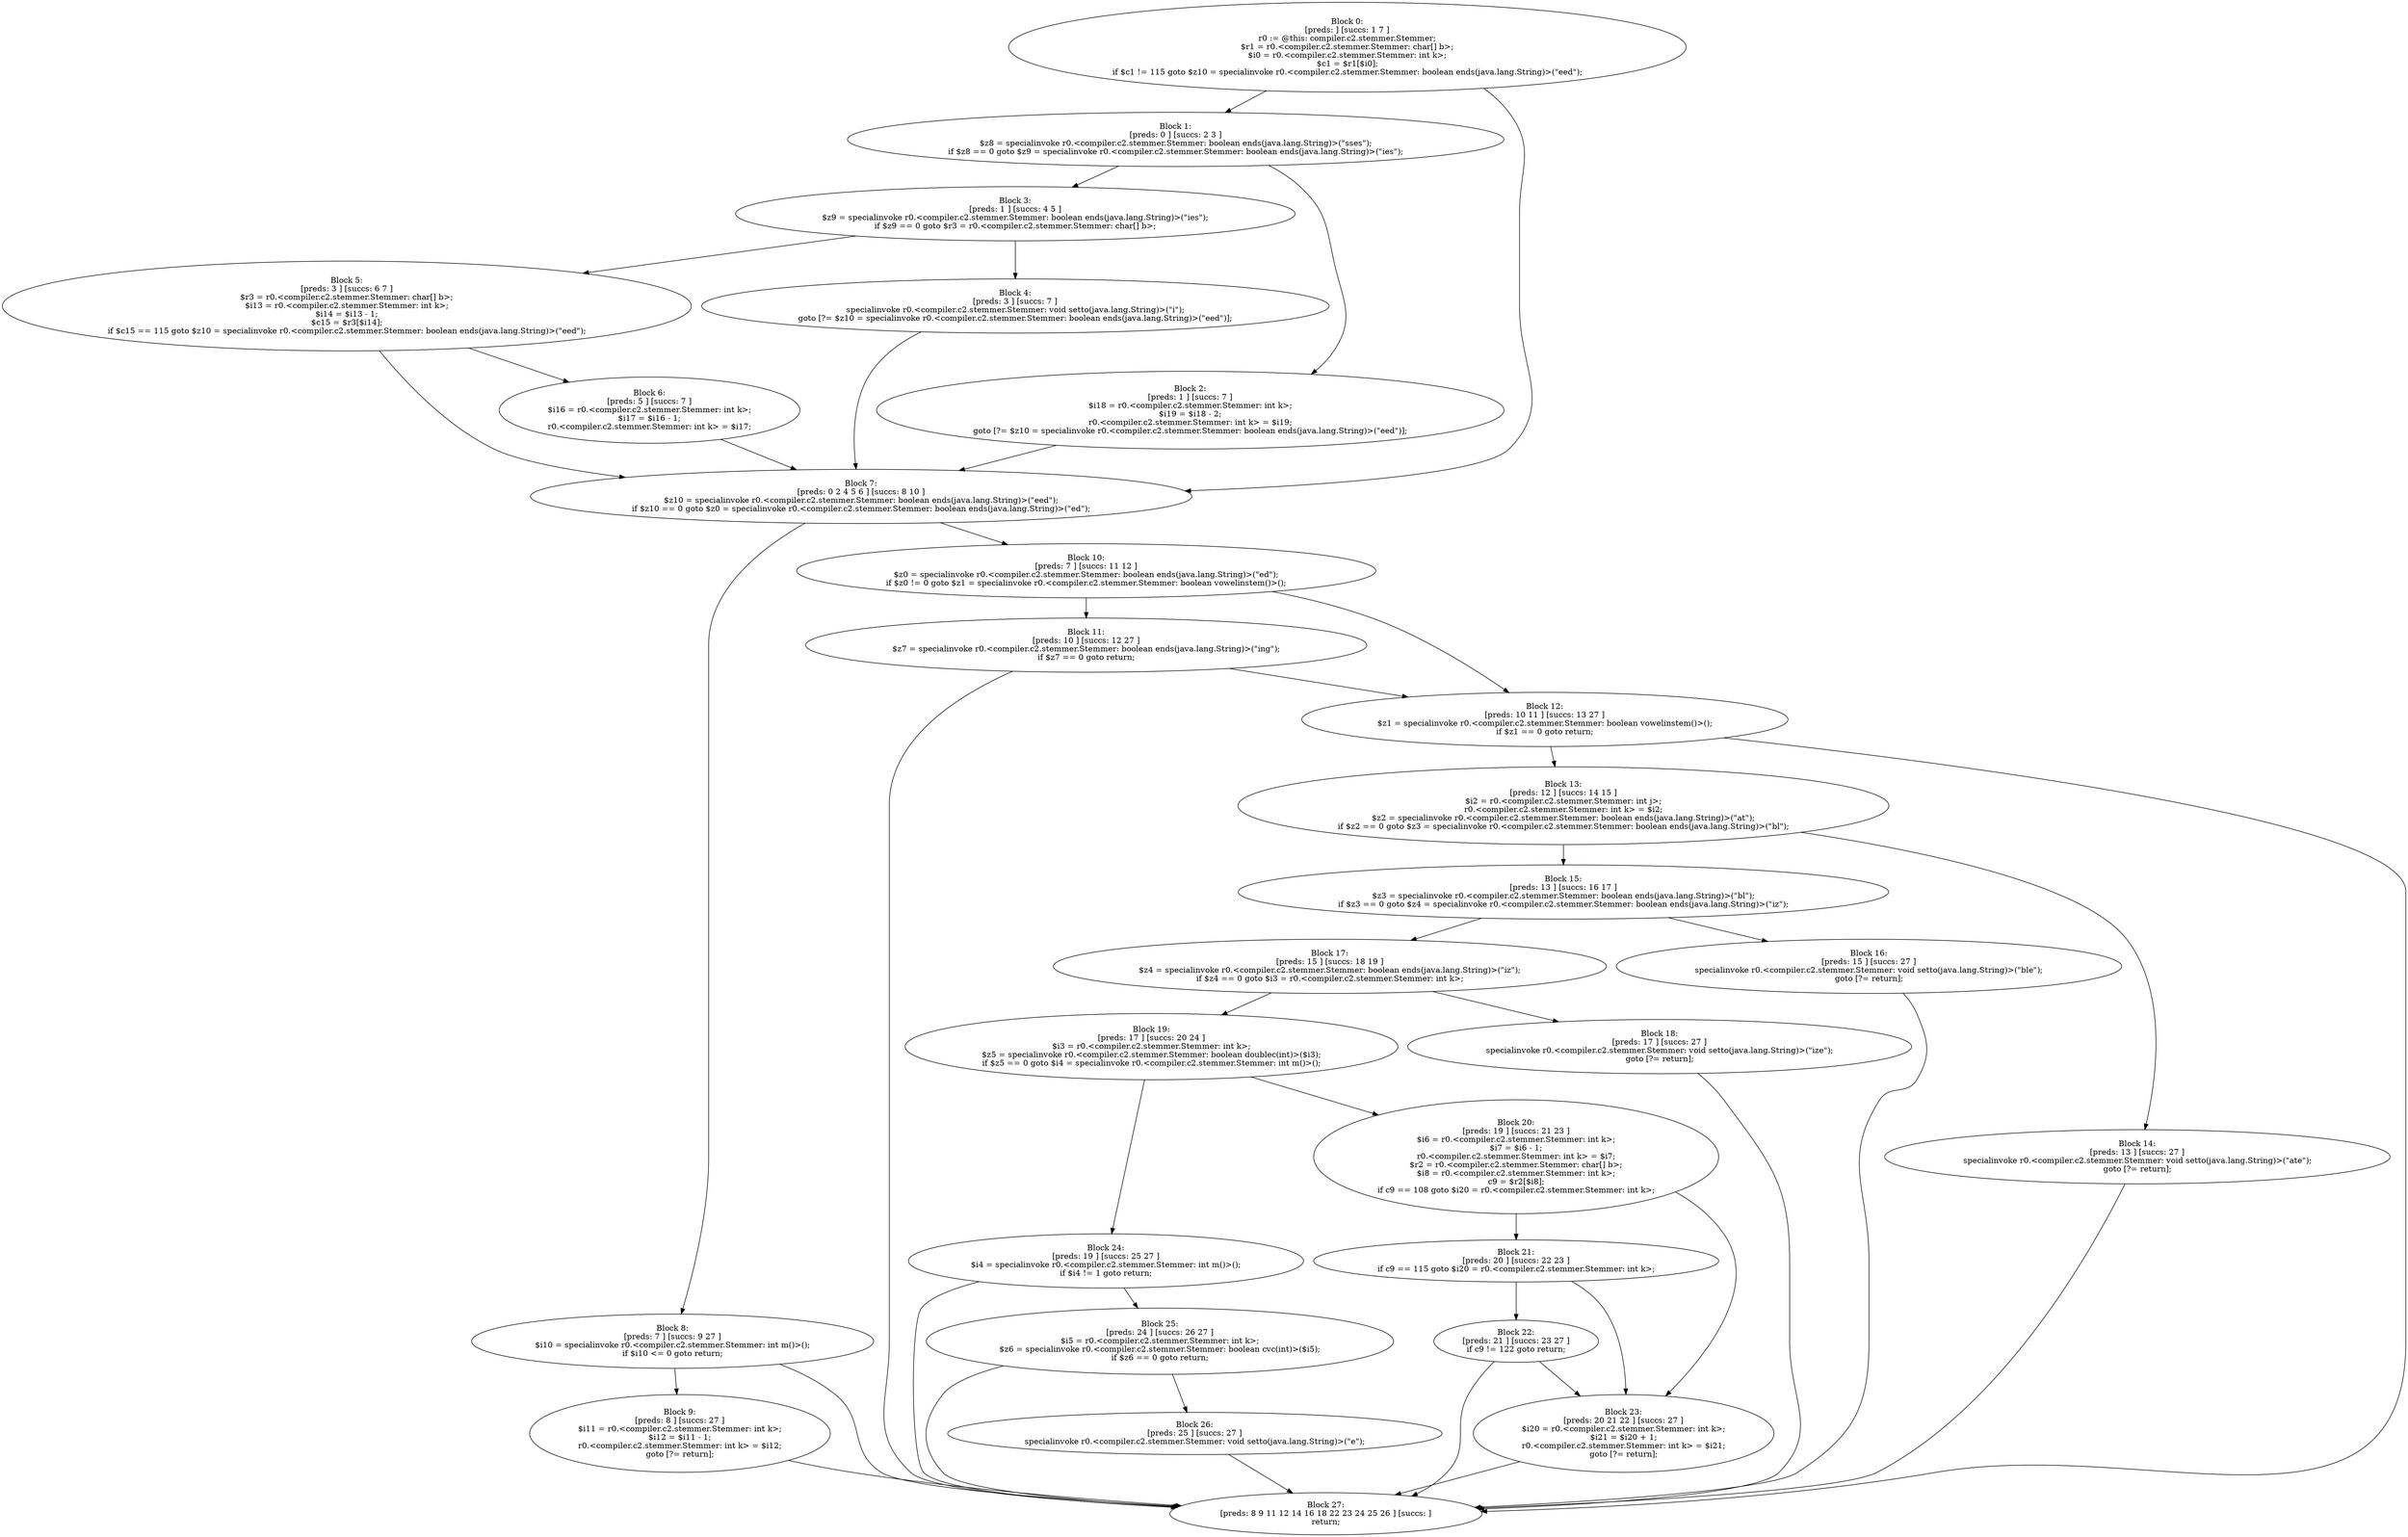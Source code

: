 digraph "unitGraph" {
    "Block 0:
[preds: ] [succs: 1 7 ]
r0 := @this: compiler.c2.stemmer.Stemmer;
$r1 = r0.<compiler.c2.stemmer.Stemmer: char[] b>;
$i0 = r0.<compiler.c2.stemmer.Stemmer: int k>;
$c1 = $r1[$i0];
if $c1 != 115 goto $z10 = specialinvoke r0.<compiler.c2.stemmer.Stemmer: boolean ends(java.lang.String)>(\"eed\");
"
    "Block 1:
[preds: 0 ] [succs: 2 3 ]
$z8 = specialinvoke r0.<compiler.c2.stemmer.Stemmer: boolean ends(java.lang.String)>(\"sses\");
if $z8 == 0 goto $z9 = specialinvoke r0.<compiler.c2.stemmer.Stemmer: boolean ends(java.lang.String)>(\"ies\");
"
    "Block 2:
[preds: 1 ] [succs: 7 ]
$i18 = r0.<compiler.c2.stemmer.Stemmer: int k>;
$i19 = $i18 - 2;
r0.<compiler.c2.stemmer.Stemmer: int k> = $i19;
goto [?= $z10 = specialinvoke r0.<compiler.c2.stemmer.Stemmer: boolean ends(java.lang.String)>(\"eed\")];
"
    "Block 3:
[preds: 1 ] [succs: 4 5 ]
$z9 = specialinvoke r0.<compiler.c2.stemmer.Stemmer: boolean ends(java.lang.String)>(\"ies\");
if $z9 == 0 goto $r3 = r0.<compiler.c2.stemmer.Stemmer: char[] b>;
"
    "Block 4:
[preds: 3 ] [succs: 7 ]
specialinvoke r0.<compiler.c2.stemmer.Stemmer: void setto(java.lang.String)>(\"i\");
goto [?= $z10 = specialinvoke r0.<compiler.c2.stemmer.Stemmer: boolean ends(java.lang.String)>(\"eed\")];
"
    "Block 5:
[preds: 3 ] [succs: 6 7 ]
$r3 = r0.<compiler.c2.stemmer.Stemmer: char[] b>;
$i13 = r0.<compiler.c2.stemmer.Stemmer: int k>;
$i14 = $i13 - 1;
$c15 = $r3[$i14];
if $c15 == 115 goto $z10 = specialinvoke r0.<compiler.c2.stemmer.Stemmer: boolean ends(java.lang.String)>(\"eed\");
"
    "Block 6:
[preds: 5 ] [succs: 7 ]
$i16 = r0.<compiler.c2.stemmer.Stemmer: int k>;
$i17 = $i16 - 1;
r0.<compiler.c2.stemmer.Stemmer: int k> = $i17;
"
    "Block 7:
[preds: 0 2 4 5 6 ] [succs: 8 10 ]
$z10 = specialinvoke r0.<compiler.c2.stemmer.Stemmer: boolean ends(java.lang.String)>(\"eed\");
if $z10 == 0 goto $z0 = specialinvoke r0.<compiler.c2.stemmer.Stemmer: boolean ends(java.lang.String)>(\"ed\");
"
    "Block 8:
[preds: 7 ] [succs: 9 27 ]
$i10 = specialinvoke r0.<compiler.c2.stemmer.Stemmer: int m()>();
if $i10 <= 0 goto return;
"
    "Block 9:
[preds: 8 ] [succs: 27 ]
$i11 = r0.<compiler.c2.stemmer.Stemmer: int k>;
$i12 = $i11 - 1;
r0.<compiler.c2.stemmer.Stemmer: int k> = $i12;
goto [?= return];
"
    "Block 10:
[preds: 7 ] [succs: 11 12 ]
$z0 = specialinvoke r0.<compiler.c2.stemmer.Stemmer: boolean ends(java.lang.String)>(\"ed\");
if $z0 != 0 goto $z1 = specialinvoke r0.<compiler.c2.stemmer.Stemmer: boolean vowelinstem()>();
"
    "Block 11:
[preds: 10 ] [succs: 12 27 ]
$z7 = specialinvoke r0.<compiler.c2.stemmer.Stemmer: boolean ends(java.lang.String)>(\"ing\");
if $z7 == 0 goto return;
"
    "Block 12:
[preds: 10 11 ] [succs: 13 27 ]
$z1 = specialinvoke r0.<compiler.c2.stemmer.Stemmer: boolean vowelinstem()>();
if $z1 == 0 goto return;
"
    "Block 13:
[preds: 12 ] [succs: 14 15 ]
$i2 = r0.<compiler.c2.stemmer.Stemmer: int j>;
r0.<compiler.c2.stemmer.Stemmer: int k> = $i2;
$z2 = specialinvoke r0.<compiler.c2.stemmer.Stemmer: boolean ends(java.lang.String)>(\"at\");
if $z2 == 0 goto $z3 = specialinvoke r0.<compiler.c2.stemmer.Stemmer: boolean ends(java.lang.String)>(\"bl\");
"
    "Block 14:
[preds: 13 ] [succs: 27 ]
specialinvoke r0.<compiler.c2.stemmer.Stemmer: void setto(java.lang.String)>(\"ate\");
goto [?= return];
"
    "Block 15:
[preds: 13 ] [succs: 16 17 ]
$z3 = specialinvoke r0.<compiler.c2.stemmer.Stemmer: boolean ends(java.lang.String)>(\"bl\");
if $z3 == 0 goto $z4 = specialinvoke r0.<compiler.c2.stemmer.Stemmer: boolean ends(java.lang.String)>(\"iz\");
"
    "Block 16:
[preds: 15 ] [succs: 27 ]
specialinvoke r0.<compiler.c2.stemmer.Stemmer: void setto(java.lang.String)>(\"ble\");
goto [?= return];
"
    "Block 17:
[preds: 15 ] [succs: 18 19 ]
$z4 = specialinvoke r0.<compiler.c2.stemmer.Stemmer: boolean ends(java.lang.String)>(\"iz\");
if $z4 == 0 goto $i3 = r0.<compiler.c2.stemmer.Stemmer: int k>;
"
    "Block 18:
[preds: 17 ] [succs: 27 ]
specialinvoke r0.<compiler.c2.stemmer.Stemmer: void setto(java.lang.String)>(\"ize\");
goto [?= return];
"
    "Block 19:
[preds: 17 ] [succs: 20 24 ]
$i3 = r0.<compiler.c2.stemmer.Stemmer: int k>;
$z5 = specialinvoke r0.<compiler.c2.stemmer.Stemmer: boolean doublec(int)>($i3);
if $z5 == 0 goto $i4 = specialinvoke r0.<compiler.c2.stemmer.Stemmer: int m()>();
"
    "Block 20:
[preds: 19 ] [succs: 21 23 ]
$i6 = r0.<compiler.c2.stemmer.Stemmer: int k>;
$i7 = $i6 - 1;
r0.<compiler.c2.stemmer.Stemmer: int k> = $i7;
$r2 = r0.<compiler.c2.stemmer.Stemmer: char[] b>;
$i8 = r0.<compiler.c2.stemmer.Stemmer: int k>;
c9 = $r2[$i8];
if c9 == 108 goto $i20 = r0.<compiler.c2.stemmer.Stemmer: int k>;
"
    "Block 21:
[preds: 20 ] [succs: 22 23 ]
if c9 == 115 goto $i20 = r0.<compiler.c2.stemmer.Stemmer: int k>;
"
    "Block 22:
[preds: 21 ] [succs: 23 27 ]
if c9 != 122 goto return;
"
    "Block 23:
[preds: 20 21 22 ] [succs: 27 ]
$i20 = r0.<compiler.c2.stemmer.Stemmer: int k>;
$i21 = $i20 + 1;
r0.<compiler.c2.stemmer.Stemmer: int k> = $i21;
goto [?= return];
"
    "Block 24:
[preds: 19 ] [succs: 25 27 ]
$i4 = specialinvoke r0.<compiler.c2.stemmer.Stemmer: int m()>();
if $i4 != 1 goto return;
"
    "Block 25:
[preds: 24 ] [succs: 26 27 ]
$i5 = r0.<compiler.c2.stemmer.Stemmer: int k>;
$z6 = specialinvoke r0.<compiler.c2.stemmer.Stemmer: boolean cvc(int)>($i5);
if $z6 == 0 goto return;
"
    "Block 26:
[preds: 25 ] [succs: 27 ]
specialinvoke r0.<compiler.c2.stemmer.Stemmer: void setto(java.lang.String)>(\"e\");
"
    "Block 27:
[preds: 8 9 11 12 14 16 18 22 23 24 25 26 ] [succs: ]
return;
"
    "Block 0:
[preds: ] [succs: 1 7 ]
r0 := @this: compiler.c2.stemmer.Stemmer;
$r1 = r0.<compiler.c2.stemmer.Stemmer: char[] b>;
$i0 = r0.<compiler.c2.stemmer.Stemmer: int k>;
$c1 = $r1[$i0];
if $c1 != 115 goto $z10 = specialinvoke r0.<compiler.c2.stemmer.Stemmer: boolean ends(java.lang.String)>(\"eed\");
"->"Block 1:
[preds: 0 ] [succs: 2 3 ]
$z8 = specialinvoke r0.<compiler.c2.stemmer.Stemmer: boolean ends(java.lang.String)>(\"sses\");
if $z8 == 0 goto $z9 = specialinvoke r0.<compiler.c2.stemmer.Stemmer: boolean ends(java.lang.String)>(\"ies\");
";
    "Block 0:
[preds: ] [succs: 1 7 ]
r0 := @this: compiler.c2.stemmer.Stemmer;
$r1 = r0.<compiler.c2.stemmer.Stemmer: char[] b>;
$i0 = r0.<compiler.c2.stemmer.Stemmer: int k>;
$c1 = $r1[$i0];
if $c1 != 115 goto $z10 = specialinvoke r0.<compiler.c2.stemmer.Stemmer: boolean ends(java.lang.String)>(\"eed\");
"->"Block 7:
[preds: 0 2 4 5 6 ] [succs: 8 10 ]
$z10 = specialinvoke r0.<compiler.c2.stemmer.Stemmer: boolean ends(java.lang.String)>(\"eed\");
if $z10 == 0 goto $z0 = specialinvoke r0.<compiler.c2.stemmer.Stemmer: boolean ends(java.lang.String)>(\"ed\");
";
    "Block 1:
[preds: 0 ] [succs: 2 3 ]
$z8 = specialinvoke r0.<compiler.c2.stemmer.Stemmer: boolean ends(java.lang.String)>(\"sses\");
if $z8 == 0 goto $z9 = specialinvoke r0.<compiler.c2.stemmer.Stemmer: boolean ends(java.lang.String)>(\"ies\");
"->"Block 2:
[preds: 1 ] [succs: 7 ]
$i18 = r0.<compiler.c2.stemmer.Stemmer: int k>;
$i19 = $i18 - 2;
r0.<compiler.c2.stemmer.Stemmer: int k> = $i19;
goto [?= $z10 = specialinvoke r0.<compiler.c2.stemmer.Stemmer: boolean ends(java.lang.String)>(\"eed\")];
";
    "Block 1:
[preds: 0 ] [succs: 2 3 ]
$z8 = specialinvoke r0.<compiler.c2.stemmer.Stemmer: boolean ends(java.lang.String)>(\"sses\");
if $z8 == 0 goto $z9 = specialinvoke r0.<compiler.c2.stemmer.Stemmer: boolean ends(java.lang.String)>(\"ies\");
"->"Block 3:
[preds: 1 ] [succs: 4 5 ]
$z9 = specialinvoke r0.<compiler.c2.stemmer.Stemmer: boolean ends(java.lang.String)>(\"ies\");
if $z9 == 0 goto $r3 = r0.<compiler.c2.stemmer.Stemmer: char[] b>;
";
    "Block 2:
[preds: 1 ] [succs: 7 ]
$i18 = r0.<compiler.c2.stemmer.Stemmer: int k>;
$i19 = $i18 - 2;
r0.<compiler.c2.stemmer.Stemmer: int k> = $i19;
goto [?= $z10 = specialinvoke r0.<compiler.c2.stemmer.Stemmer: boolean ends(java.lang.String)>(\"eed\")];
"->"Block 7:
[preds: 0 2 4 5 6 ] [succs: 8 10 ]
$z10 = specialinvoke r0.<compiler.c2.stemmer.Stemmer: boolean ends(java.lang.String)>(\"eed\");
if $z10 == 0 goto $z0 = specialinvoke r0.<compiler.c2.stemmer.Stemmer: boolean ends(java.lang.String)>(\"ed\");
";
    "Block 3:
[preds: 1 ] [succs: 4 5 ]
$z9 = specialinvoke r0.<compiler.c2.stemmer.Stemmer: boolean ends(java.lang.String)>(\"ies\");
if $z9 == 0 goto $r3 = r0.<compiler.c2.stemmer.Stemmer: char[] b>;
"->"Block 4:
[preds: 3 ] [succs: 7 ]
specialinvoke r0.<compiler.c2.stemmer.Stemmer: void setto(java.lang.String)>(\"i\");
goto [?= $z10 = specialinvoke r0.<compiler.c2.stemmer.Stemmer: boolean ends(java.lang.String)>(\"eed\")];
";
    "Block 3:
[preds: 1 ] [succs: 4 5 ]
$z9 = specialinvoke r0.<compiler.c2.stemmer.Stemmer: boolean ends(java.lang.String)>(\"ies\");
if $z9 == 0 goto $r3 = r0.<compiler.c2.stemmer.Stemmer: char[] b>;
"->"Block 5:
[preds: 3 ] [succs: 6 7 ]
$r3 = r0.<compiler.c2.stemmer.Stemmer: char[] b>;
$i13 = r0.<compiler.c2.stemmer.Stemmer: int k>;
$i14 = $i13 - 1;
$c15 = $r3[$i14];
if $c15 == 115 goto $z10 = specialinvoke r0.<compiler.c2.stemmer.Stemmer: boolean ends(java.lang.String)>(\"eed\");
";
    "Block 4:
[preds: 3 ] [succs: 7 ]
specialinvoke r0.<compiler.c2.stemmer.Stemmer: void setto(java.lang.String)>(\"i\");
goto [?= $z10 = specialinvoke r0.<compiler.c2.stemmer.Stemmer: boolean ends(java.lang.String)>(\"eed\")];
"->"Block 7:
[preds: 0 2 4 5 6 ] [succs: 8 10 ]
$z10 = specialinvoke r0.<compiler.c2.stemmer.Stemmer: boolean ends(java.lang.String)>(\"eed\");
if $z10 == 0 goto $z0 = specialinvoke r0.<compiler.c2.stemmer.Stemmer: boolean ends(java.lang.String)>(\"ed\");
";
    "Block 5:
[preds: 3 ] [succs: 6 7 ]
$r3 = r0.<compiler.c2.stemmer.Stemmer: char[] b>;
$i13 = r0.<compiler.c2.stemmer.Stemmer: int k>;
$i14 = $i13 - 1;
$c15 = $r3[$i14];
if $c15 == 115 goto $z10 = specialinvoke r0.<compiler.c2.stemmer.Stemmer: boolean ends(java.lang.String)>(\"eed\");
"->"Block 6:
[preds: 5 ] [succs: 7 ]
$i16 = r0.<compiler.c2.stemmer.Stemmer: int k>;
$i17 = $i16 - 1;
r0.<compiler.c2.stemmer.Stemmer: int k> = $i17;
";
    "Block 5:
[preds: 3 ] [succs: 6 7 ]
$r3 = r0.<compiler.c2.stemmer.Stemmer: char[] b>;
$i13 = r0.<compiler.c2.stemmer.Stemmer: int k>;
$i14 = $i13 - 1;
$c15 = $r3[$i14];
if $c15 == 115 goto $z10 = specialinvoke r0.<compiler.c2.stemmer.Stemmer: boolean ends(java.lang.String)>(\"eed\");
"->"Block 7:
[preds: 0 2 4 5 6 ] [succs: 8 10 ]
$z10 = specialinvoke r0.<compiler.c2.stemmer.Stemmer: boolean ends(java.lang.String)>(\"eed\");
if $z10 == 0 goto $z0 = specialinvoke r0.<compiler.c2.stemmer.Stemmer: boolean ends(java.lang.String)>(\"ed\");
";
    "Block 6:
[preds: 5 ] [succs: 7 ]
$i16 = r0.<compiler.c2.stemmer.Stemmer: int k>;
$i17 = $i16 - 1;
r0.<compiler.c2.stemmer.Stemmer: int k> = $i17;
"->"Block 7:
[preds: 0 2 4 5 6 ] [succs: 8 10 ]
$z10 = specialinvoke r0.<compiler.c2.stemmer.Stemmer: boolean ends(java.lang.String)>(\"eed\");
if $z10 == 0 goto $z0 = specialinvoke r0.<compiler.c2.stemmer.Stemmer: boolean ends(java.lang.String)>(\"ed\");
";
    "Block 7:
[preds: 0 2 4 5 6 ] [succs: 8 10 ]
$z10 = specialinvoke r0.<compiler.c2.stemmer.Stemmer: boolean ends(java.lang.String)>(\"eed\");
if $z10 == 0 goto $z0 = specialinvoke r0.<compiler.c2.stemmer.Stemmer: boolean ends(java.lang.String)>(\"ed\");
"->"Block 8:
[preds: 7 ] [succs: 9 27 ]
$i10 = specialinvoke r0.<compiler.c2.stemmer.Stemmer: int m()>();
if $i10 <= 0 goto return;
";
    "Block 7:
[preds: 0 2 4 5 6 ] [succs: 8 10 ]
$z10 = specialinvoke r0.<compiler.c2.stemmer.Stemmer: boolean ends(java.lang.String)>(\"eed\");
if $z10 == 0 goto $z0 = specialinvoke r0.<compiler.c2.stemmer.Stemmer: boolean ends(java.lang.String)>(\"ed\");
"->"Block 10:
[preds: 7 ] [succs: 11 12 ]
$z0 = specialinvoke r0.<compiler.c2.stemmer.Stemmer: boolean ends(java.lang.String)>(\"ed\");
if $z0 != 0 goto $z1 = specialinvoke r0.<compiler.c2.stemmer.Stemmer: boolean vowelinstem()>();
";
    "Block 8:
[preds: 7 ] [succs: 9 27 ]
$i10 = specialinvoke r0.<compiler.c2.stemmer.Stemmer: int m()>();
if $i10 <= 0 goto return;
"->"Block 9:
[preds: 8 ] [succs: 27 ]
$i11 = r0.<compiler.c2.stemmer.Stemmer: int k>;
$i12 = $i11 - 1;
r0.<compiler.c2.stemmer.Stemmer: int k> = $i12;
goto [?= return];
";
    "Block 8:
[preds: 7 ] [succs: 9 27 ]
$i10 = specialinvoke r0.<compiler.c2.stemmer.Stemmer: int m()>();
if $i10 <= 0 goto return;
"->"Block 27:
[preds: 8 9 11 12 14 16 18 22 23 24 25 26 ] [succs: ]
return;
";
    "Block 9:
[preds: 8 ] [succs: 27 ]
$i11 = r0.<compiler.c2.stemmer.Stemmer: int k>;
$i12 = $i11 - 1;
r0.<compiler.c2.stemmer.Stemmer: int k> = $i12;
goto [?= return];
"->"Block 27:
[preds: 8 9 11 12 14 16 18 22 23 24 25 26 ] [succs: ]
return;
";
    "Block 10:
[preds: 7 ] [succs: 11 12 ]
$z0 = specialinvoke r0.<compiler.c2.stemmer.Stemmer: boolean ends(java.lang.String)>(\"ed\");
if $z0 != 0 goto $z1 = specialinvoke r0.<compiler.c2.stemmer.Stemmer: boolean vowelinstem()>();
"->"Block 11:
[preds: 10 ] [succs: 12 27 ]
$z7 = specialinvoke r0.<compiler.c2.stemmer.Stemmer: boolean ends(java.lang.String)>(\"ing\");
if $z7 == 0 goto return;
";
    "Block 10:
[preds: 7 ] [succs: 11 12 ]
$z0 = specialinvoke r0.<compiler.c2.stemmer.Stemmer: boolean ends(java.lang.String)>(\"ed\");
if $z0 != 0 goto $z1 = specialinvoke r0.<compiler.c2.stemmer.Stemmer: boolean vowelinstem()>();
"->"Block 12:
[preds: 10 11 ] [succs: 13 27 ]
$z1 = specialinvoke r0.<compiler.c2.stemmer.Stemmer: boolean vowelinstem()>();
if $z1 == 0 goto return;
";
    "Block 11:
[preds: 10 ] [succs: 12 27 ]
$z7 = specialinvoke r0.<compiler.c2.stemmer.Stemmer: boolean ends(java.lang.String)>(\"ing\");
if $z7 == 0 goto return;
"->"Block 12:
[preds: 10 11 ] [succs: 13 27 ]
$z1 = specialinvoke r0.<compiler.c2.stemmer.Stemmer: boolean vowelinstem()>();
if $z1 == 0 goto return;
";
    "Block 11:
[preds: 10 ] [succs: 12 27 ]
$z7 = specialinvoke r0.<compiler.c2.stemmer.Stemmer: boolean ends(java.lang.String)>(\"ing\");
if $z7 == 0 goto return;
"->"Block 27:
[preds: 8 9 11 12 14 16 18 22 23 24 25 26 ] [succs: ]
return;
";
    "Block 12:
[preds: 10 11 ] [succs: 13 27 ]
$z1 = specialinvoke r0.<compiler.c2.stemmer.Stemmer: boolean vowelinstem()>();
if $z1 == 0 goto return;
"->"Block 13:
[preds: 12 ] [succs: 14 15 ]
$i2 = r0.<compiler.c2.stemmer.Stemmer: int j>;
r0.<compiler.c2.stemmer.Stemmer: int k> = $i2;
$z2 = specialinvoke r0.<compiler.c2.stemmer.Stemmer: boolean ends(java.lang.String)>(\"at\");
if $z2 == 0 goto $z3 = specialinvoke r0.<compiler.c2.stemmer.Stemmer: boolean ends(java.lang.String)>(\"bl\");
";
    "Block 12:
[preds: 10 11 ] [succs: 13 27 ]
$z1 = specialinvoke r0.<compiler.c2.stemmer.Stemmer: boolean vowelinstem()>();
if $z1 == 0 goto return;
"->"Block 27:
[preds: 8 9 11 12 14 16 18 22 23 24 25 26 ] [succs: ]
return;
";
    "Block 13:
[preds: 12 ] [succs: 14 15 ]
$i2 = r0.<compiler.c2.stemmer.Stemmer: int j>;
r0.<compiler.c2.stemmer.Stemmer: int k> = $i2;
$z2 = specialinvoke r0.<compiler.c2.stemmer.Stemmer: boolean ends(java.lang.String)>(\"at\");
if $z2 == 0 goto $z3 = specialinvoke r0.<compiler.c2.stemmer.Stemmer: boolean ends(java.lang.String)>(\"bl\");
"->"Block 14:
[preds: 13 ] [succs: 27 ]
specialinvoke r0.<compiler.c2.stemmer.Stemmer: void setto(java.lang.String)>(\"ate\");
goto [?= return];
";
    "Block 13:
[preds: 12 ] [succs: 14 15 ]
$i2 = r0.<compiler.c2.stemmer.Stemmer: int j>;
r0.<compiler.c2.stemmer.Stemmer: int k> = $i2;
$z2 = specialinvoke r0.<compiler.c2.stemmer.Stemmer: boolean ends(java.lang.String)>(\"at\");
if $z2 == 0 goto $z3 = specialinvoke r0.<compiler.c2.stemmer.Stemmer: boolean ends(java.lang.String)>(\"bl\");
"->"Block 15:
[preds: 13 ] [succs: 16 17 ]
$z3 = specialinvoke r0.<compiler.c2.stemmer.Stemmer: boolean ends(java.lang.String)>(\"bl\");
if $z3 == 0 goto $z4 = specialinvoke r0.<compiler.c2.stemmer.Stemmer: boolean ends(java.lang.String)>(\"iz\");
";
    "Block 14:
[preds: 13 ] [succs: 27 ]
specialinvoke r0.<compiler.c2.stemmer.Stemmer: void setto(java.lang.String)>(\"ate\");
goto [?= return];
"->"Block 27:
[preds: 8 9 11 12 14 16 18 22 23 24 25 26 ] [succs: ]
return;
";
    "Block 15:
[preds: 13 ] [succs: 16 17 ]
$z3 = specialinvoke r0.<compiler.c2.stemmer.Stemmer: boolean ends(java.lang.String)>(\"bl\");
if $z3 == 0 goto $z4 = specialinvoke r0.<compiler.c2.stemmer.Stemmer: boolean ends(java.lang.String)>(\"iz\");
"->"Block 16:
[preds: 15 ] [succs: 27 ]
specialinvoke r0.<compiler.c2.stemmer.Stemmer: void setto(java.lang.String)>(\"ble\");
goto [?= return];
";
    "Block 15:
[preds: 13 ] [succs: 16 17 ]
$z3 = specialinvoke r0.<compiler.c2.stemmer.Stemmer: boolean ends(java.lang.String)>(\"bl\");
if $z3 == 0 goto $z4 = specialinvoke r0.<compiler.c2.stemmer.Stemmer: boolean ends(java.lang.String)>(\"iz\");
"->"Block 17:
[preds: 15 ] [succs: 18 19 ]
$z4 = specialinvoke r0.<compiler.c2.stemmer.Stemmer: boolean ends(java.lang.String)>(\"iz\");
if $z4 == 0 goto $i3 = r0.<compiler.c2.stemmer.Stemmer: int k>;
";
    "Block 16:
[preds: 15 ] [succs: 27 ]
specialinvoke r0.<compiler.c2.stemmer.Stemmer: void setto(java.lang.String)>(\"ble\");
goto [?= return];
"->"Block 27:
[preds: 8 9 11 12 14 16 18 22 23 24 25 26 ] [succs: ]
return;
";
    "Block 17:
[preds: 15 ] [succs: 18 19 ]
$z4 = specialinvoke r0.<compiler.c2.stemmer.Stemmer: boolean ends(java.lang.String)>(\"iz\");
if $z4 == 0 goto $i3 = r0.<compiler.c2.stemmer.Stemmer: int k>;
"->"Block 18:
[preds: 17 ] [succs: 27 ]
specialinvoke r0.<compiler.c2.stemmer.Stemmer: void setto(java.lang.String)>(\"ize\");
goto [?= return];
";
    "Block 17:
[preds: 15 ] [succs: 18 19 ]
$z4 = specialinvoke r0.<compiler.c2.stemmer.Stemmer: boolean ends(java.lang.String)>(\"iz\");
if $z4 == 0 goto $i3 = r0.<compiler.c2.stemmer.Stemmer: int k>;
"->"Block 19:
[preds: 17 ] [succs: 20 24 ]
$i3 = r0.<compiler.c2.stemmer.Stemmer: int k>;
$z5 = specialinvoke r0.<compiler.c2.stemmer.Stemmer: boolean doublec(int)>($i3);
if $z5 == 0 goto $i4 = specialinvoke r0.<compiler.c2.stemmer.Stemmer: int m()>();
";
    "Block 18:
[preds: 17 ] [succs: 27 ]
specialinvoke r0.<compiler.c2.stemmer.Stemmer: void setto(java.lang.String)>(\"ize\");
goto [?= return];
"->"Block 27:
[preds: 8 9 11 12 14 16 18 22 23 24 25 26 ] [succs: ]
return;
";
    "Block 19:
[preds: 17 ] [succs: 20 24 ]
$i3 = r0.<compiler.c2.stemmer.Stemmer: int k>;
$z5 = specialinvoke r0.<compiler.c2.stemmer.Stemmer: boolean doublec(int)>($i3);
if $z5 == 0 goto $i4 = specialinvoke r0.<compiler.c2.stemmer.Stemmer: int m()>();
"->"Block 20:
[preds: 19 ] [succs: 21 23 ]
$i6 = r0.<compiler.c2.stemmer.Stemmer: int k>;
$i7 = $i6 - 1;
r0.<compiler.c2.stemmer.Stemmer: int k> = $i7;
$r2 = r0.<compiler.c2.stemmer.Stemmer: char[] b>;
$i8 = r0.<compiler.c2.stemmer.Stemmer: int k>;
c9 = $r2[$i8];
if c9 == 108 goto $i20 = r0.<compiler.c2.stemmer.Stemmer: int k>;
";
    "Block 19:
[preds: 17 ] [succs: 20 24 ]
$i3 = r0.<compiler.c2.stemmer.Stemmer: int k>;
$z5 = specialinvoke r0.<compiler.c2.stemmer.Stemmer: boolean doublec(int)>($i3);
if $z5 == 0 goto $i4 = specialinvoke r0.<compiler.c2.stemmer.Stemmer: int m()>();
"->"Block 24:
[preds: 19 ] [succs: 25 27 ]
$i4 = specialinvoke r0.<compiler.c2.stemmer.Stemmer: int m()>();
if $i4 != 1 goto return;
";
    "Block 20:
[preds: 19 ] [succs: 21 23 ]
$i6 = r0.<compiler.c2.stemmer.Stemmer: int k>;
$i7 = $i6 - 1;
r0.<compiler.c2.stemmer.Stemmer: int k> = $i7;
$r2 = r0.<compiler.c2.stemmer.Stemmer: char[] b>;
$i8 = r0.<compiler.c2.stemmer.Stemmer: int k>;
c9 = $r2[$i8];
if c9 == 108 goto $i20 = r0.<compiler.c2.stemmer.Stemmer: int k>;
"->"Block 21:
[preds: 20 ] [succs: 22 23 ]
if c9 == 115 goto $i20 = r0.<compiler.c2.stemmer.Stemmer: int k>;
";
    "Block 20:
[preds: 19 ] [succs: 21 23 ]
$i6 = r0.<compiler.c2.stemmer.Stemmer: int k>;
$i7 = $i6 - 1;
r0.<compiler.c2.stemmer.Stemmer: int k> = $i7;
$r2 = r0.<compiler.c2.stemmer.Stemmer: char[] b>;
$i8 = r0.<compiler.c2.stemmer.Stemmer: int k>;
c9 = $r2[$i8];
if c9 == 108 goto $i20 = r0.<compiler.c2.stemmer.Stemmer: int k>;
"->"Block 23:
[preds: 20 21 22 ] [succs: 27 ]
$i20 = r0.<compiler.c2.stemmer.Stemmer: int k>;
$i21 = $i20 + 1;
r0.<compiler.c2.stemmer.Stemmer: int k> = $i21;
goto [?= return];
";
    "Block 21:
[preds: 20 ] [succs: 22 23 ]
if c9 == 115 goto $i20 = r0.<compiler.c2.stemmer.Stemmer: int k>;
"->"Block 22:
[preds: 21 ] [succs: 23 27 ]
if c9 != 122 goto return;
";
    "Block 21:
[preds: 20 ] [succs: 22 23 ]
if c9 == 115 goto $i20 = r0.<compiler.c2.stemmer.Stemmer: int k>;
"->"Block 23:
[preds: 20 21 22 ] [succs: 27 ]
$i20 = r0.<compiler.c2.stemmer.Stemmer: int k>;
$i21 = $i20 + 1;
r0.<compiler.c2.stemmer.Stemmer: int k> = $i21;
goto [?= return];
";
    "Block 22:
[preds: 21 ] [succs: 23 27 ]
if c9 != 122 goto return;
"->"Block 23:
[preds: 20 21 22 ] [succs: 27 ]
$i20 = r0.<compiler.c2.stemmer.Stemmer: int k>;
$i21 = $i20 + 1;
r0.<compiler.c2.stemmer.Stemmer: int k> = $i21;
goto [?= return];
";
    "Block 22:
[preds: 21 ] [succs: 23 27 ]
if c9 != 122 goto return;
"->"Block 27:
[preds: 8 9 11 12 14 16 18 22 23 24 25 26 ] [succs: ]
return;
";
    "Block 23:
[preds: 20 21 22 ] [succs: 27 ]
$i20 = r0.<compiler.c2.stemmer.Stemmer: int k>;
$i21 = $i20 + 1;
r0.<compiler.c2.stemmer.Stemmer: int k> = $i21;
goto [?= return];
"->"Block 27:
[preds: 8 9 11 12 14 16 18 22 23 24 25 26 ] [succs: ]
return;
";
    "Block 24:
[preds: 19 ] [succs: 25 27 ]
$i4 = specialinvoke r0.<compiler.c2.stemmer.Stemmer: int m()>();
if $i4 != 1 goto return;
"->"Block 25:
[preds: 24 ] [succs: 26 27 ]
$i5 = r0.<compiler.c2.stemmer.Stemmer: int k>;
$z6 = specialinvoke r0.<compiler.c2.stemmer.Stemmer: boolean cvc(int)>($i5);
if $z6 == 0 goto return;
";
    "Block 24:
[preds: 19 ] [succs: 25 27 ]
$i4 = specialinvoke r0.<compiler.c2.stemmer.Stemmer: int m()>();
if $i4 != 1 goto return;
"->"Block 27:
[preds: 8 9 11 12 14 16 18 22 23 24 25 26 ] [succs: ]
return;
";
    "Block 25:
[preds: 24 ] [succs: 26 27 ]
$i5 = r0.<compiler.c2.stemmer.Stemmer: int k>;
$z6 = specialinvoke r0.<compiler.c2.stemmer.Stemmer: boolean cvc(int)>($i5);
if $z6 == 0 goto return;
"->"Block 26:
[preds: 25 ] [succs: 27 ]
specialinvoke r0.<compiler.c2.stemmer.Stemmer: void setto(java.lang.String)>(\"e\");
";
    "Block 25:
[preds: 24 ] [succs: 26 27 ]
$i5 = r0.<compiler.c2.stemmer.Stemmer: int k>;
$z6 = specialinvoke r0.<compiler.c2.stemmer.Stemmer: boolean cvc(int)>($i5);
if $z6 == 0 goto return;
"->"Block 27:
[preds: 8 9 11 12 14 16 18 22 23 24 25 26 ] [succs: ]
return;
";
    "Block 26:
[preds: 25 ] [succs: 27 ]
specialinvoke r0.<compiler.c2.stemmer.Stemmer: void setto(java.lang.String)>(\"e\");
"->"Block 27:
[preds: 8 9 11 12 14 16 18 22 23 24 25 26 ] [succs: ]
return;
";
}
